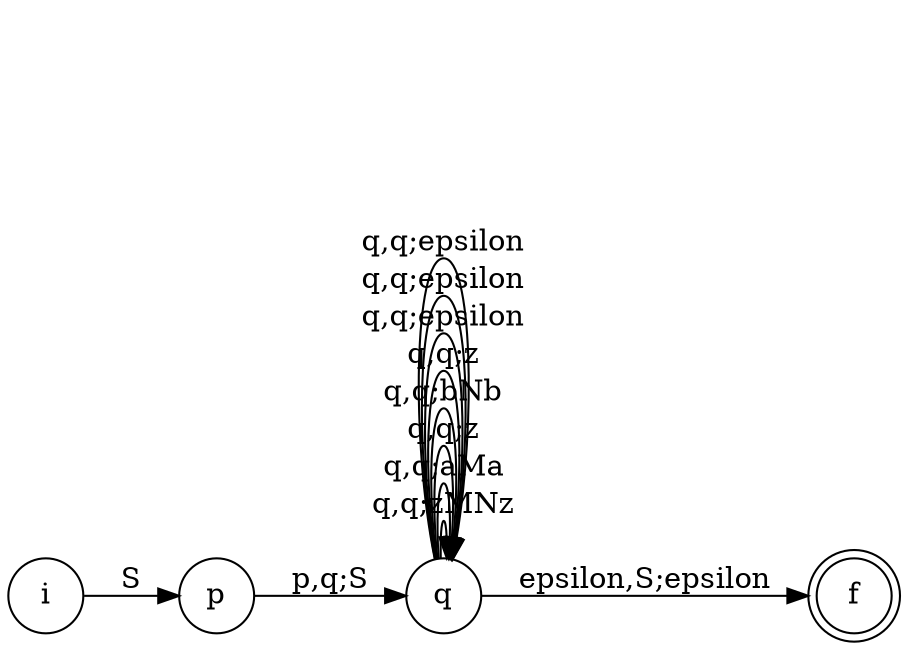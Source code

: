 // gram1
digraph {
	rankdir=LR size="8,5"
	node [shape=doublecircle]
	f
	node [shape=circle]
	i -> p [label=S]
	p -> q [label="p,q;S"]
	q -> q [label="q,q;zMNz"]
	q -> q [label="q,q;aMa"]
	q -> q [label="q,q;z"]
	q -> q [label="q,q;bNb"]
	q -> q [label="q,q;z"]
	q -> q [label="q,q;epsilon"]
	q -> q [label="q,q;epsilon"]
	q -> q [label="q,q;epsilon"]
	q -> f [label="epsilon,S;epsilon"]
}
